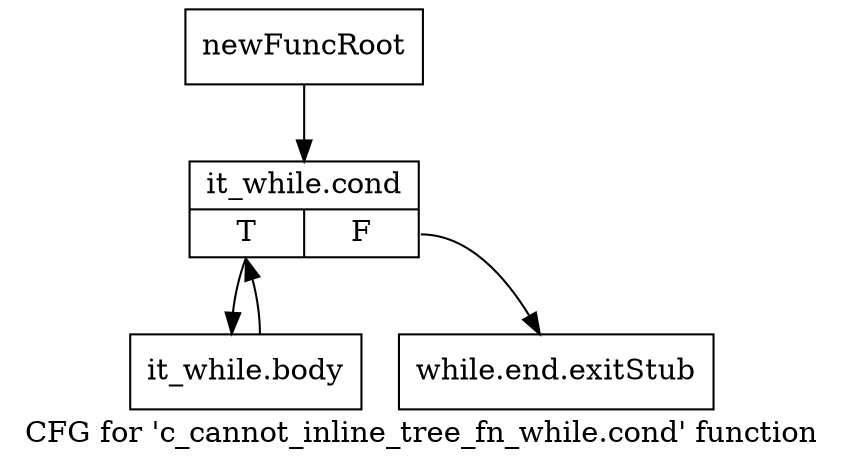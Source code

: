 digraph "CFG for 'c_cannot_inline_tree_fn_while.cond' function" {
	label="CFG for 'c_cannot_inline_tree_fn_while.cond' function";

	Node0xa1e0230 [shape=record,label="{newFuncRoot}"];
	Node0xa1e0230 -> Node0xa1e02d0;
	Node0xa1e0280 [shape=record,label="{while.end.exitStub}"];
	Node0xa1e02d0 [shape=record,label="{it_while.cond|{<s0>T|<s1>F}}"];
	Node0xa1e02d0:s0 -> Node0xa1e0320;
	Node0xa1e02d0:s1 -> Node0xa1e0280;
	Node0xa1e0320 [shape=record,label="{it_while.body}"];
	Node0xa1e0320 -> Node0xa1e02d0;
}
